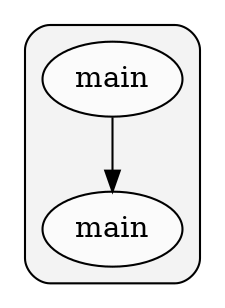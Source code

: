 digraph G {
    graph [rankdir=TB];
    subgraph cluster_G {

        graph [style="filled,rounded",fillcolor="#80808018", label=""];
        main [label="main", style="filled", fillcolor="#ffffffb2", fontcolor="#000000", group="0"];
        main__main [label="main", style="filled", fillcolor="#ffffffb2", fontcolor="#000000", group="0"];
    }
        main -> main__main [style="solid", color="#000000"];
    }
